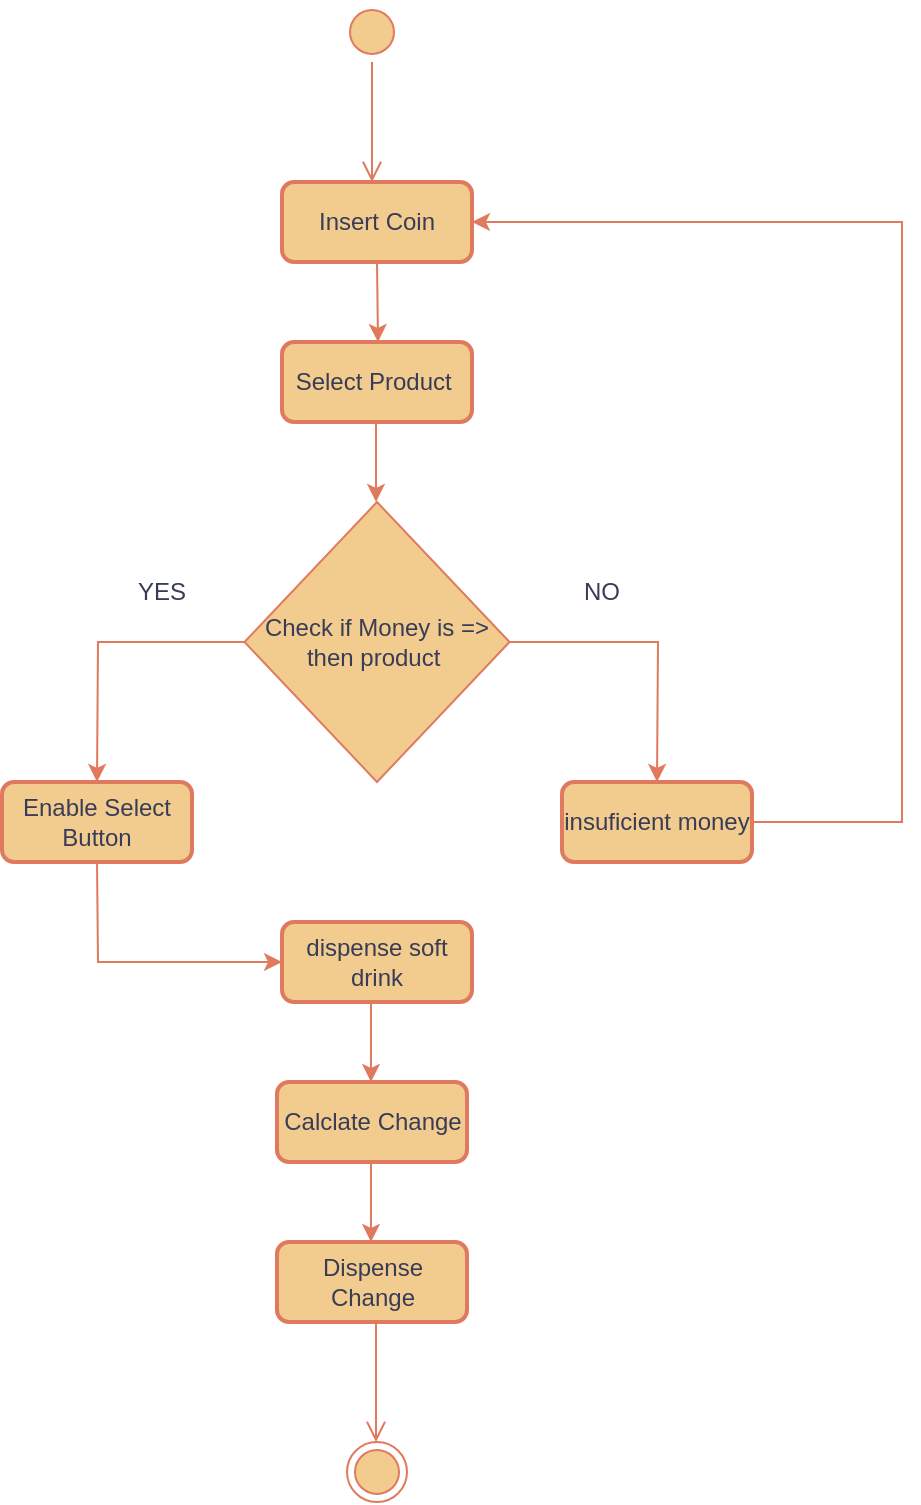 <mxfile version="23.1.5" type="device">
  <diagram name="Page-1" id="e7e014a7-5840-1c2e-5031-d8a46d1fe8dd">
    <mxGraphModel dx="1219" dy="713" grid="1" gridSize="10" guides="1" tooltips="1" connect="1" arrows="1" fold="1" page="1" pageScale="1" pageWidth="1169" pageHeight="826" background="none" math="0" shadow="0">
      <root>
        <mxCell id="0" />
        <mxCell id="1" parent="0" />
        <mxCell id="q2LtuayfPz7vb-qfGDJ4-41" value="" style="ellipse;html=1;shape=startState;fillColor=#F2CC8F;strokeColor=#E07A5F;labelBackgroundColor=none;fontColor=#393C56;" vertex="1" parent="1">
          <mxGeometry x="520" y="30" width="30" height="30" as="geometry" />
        </mxCell>
        <mxCell id="q2LtuayfPz7vb-qfGDJ4-42" value="" style="edgeStyle=orthogonalEdgeStyle;html=1;verticalAlign=bottom;endArrow=open;endSize=8;strokeColor=#E07A5F;rounded=0;labelBackgroundColor=none;fontColor=default;" edge="1" source="q2LtuayfPz7vb-qfGDJ4-41" parent="1">
          <mxGeometry relative="1" as="geometry">
            <mxPoint x="535" y="120" as="targetPoint" />
          </mxGeometry>
        </mxCell>
        <mxCell id="q2LtuayfPz7vb-qfGDJ4-43" value="Insert Coin" style="rounded=1;whiteSpace=wrap;html=1;strokeWidth=2;labelBackgroundColor=none;fillColor=#F2CC8F;strokeColor=#E07A5F;fontColor=#393C56;" vertex="1" parent="1">
          <mxGeometry x="490" y="120" width="95" height="40" as="geometry" />
        </mxCell>
        <mxCell id="q2LtuayfPz7vb-qfGDJ4-44" value="" style="endArrow=classic;html=1;rounded=0;exitX=0.5;exitY=1;exitDx=0;exitDy=0;labelBackgroundColor=none;strokeColor=#E07A5F;fontColor=default;" edge="1" parent="1" source="q2LtuayfPz7vb-qfGDJ4-43">
          <mxGeometry width="50" height="50" relative="1" as="geometry">
            <mxPoint x="500" y="300" as="sourcePoint" />
            <mxPoint x="538" y="200" as="targetPoint" />
          </mxGeometry>
        </mxCell>
        <mxCell id="q2LtuayfPz7vb-qfGDJ4-45" value="Select Product&amp;nbsp;" style="rounded=1;whiteSpace=wrap;html=1;strokeWidth=2;labelBackgroundColor=none;fillColor=#F2CC8F;strokeColor=#E07A5F;fontColor=#393C56;" vertex="1" parent="1">
          <mxGeometry x="490" y="200" width="95" height="40" as="geometry" />
        </mxCell>
        <mxCell id="q2LtuayfPz7vb-qfGDJ4-47" value="" style="endArrow=classic;html=1;rounded=0;exitX=0.5;exitY=1;exitDx=0;exitDy=0;labelBackgroundColor=none;strokeColor=#E07A5F;fontColor=default;" edge="1" parent="1">
          <mxGeometry width="50" height="50" relative="1" as="geometry">
            <mxPoint x="537" y="240" as="sourcePoint" />
            <mxPoint x="537" y="280" as="targetPoint" />
          </mxGeometry>
        </mxCell>
        <mxCell id="q2LtuayfPz7vb-qfGDJ4-49" value="Check if Money is =&amp;gt; then product&amp;nbsp;" style="rhombus;whiteSpace=wrap;html=1;labelBackgroundColor=none;fillColor=#F2CC8F;strokeColor=#E07A5F;fontColor=#393C56;" vertex="1" parent="1">
          <mxGeometry x="471.25" y="280" width="132.5" height="140" as="geometry" />
        </mxCell>
        <mxCell id="q2LtuayfPz7vb-qfGDJ4-50" value="" style="endArrow=classic;html=1;rounded=0;entryX=0.5;entryY=0;entryDx=0;entryDy=0;labelBackgroundColor=none;strokeColor=#E07A5F;fontColor=default;" edge="1" parent="1" target="q2LtuayfPz7vb-qfGDJ4-51">
          <mxGeometry width="50" height="50" relative="1" as="geometry">
            <mxPoint x="603.75" y="350" as="sourcePoint" />
            <mxPoint x="710" y="420" as="targetPoint" />
            <Array as="points">
              <mxPoint x="678" y="350" />
            </Array>
          </mxGeometry>
        </mxCell>
        <mxCell id="q2LtuayfPz7vb-qfGDJ4-51" value="insuficient money" style="rounded=1;whiteSpace=wrap;html=1;strokeWidth=2;labelBackgroundColor=none;fillColor=#F2CC8F;strokeColor=#E07A5F;fontColor=#393C56;" vertex="1" parent="1">
          <mxGeometry x="630" y="420" width="95" height="40" as="geometry" />
        </mxCell>
        <mxCell id="q2LtuayfPz7vb-qfGDJ4-52" value="Enable Select Button" style="rounded=1;whiteSpace=wrap;html=1;strokeWidth=2;labelBackgroundColor=none;fillColor=#F2CC8F;strokeColor=#E07A5F;fontColor=#393C56;" vertex="1" parent="1">
          <mxGeometry x="350" y="420" width="95" height="40" as="geometry" />
        </mxCell>
        <mxCell id="q2LtuayfPz7vb-qfGDJ4-53" value="" style="endArrow=classic;html=1;rounded=0;entryX=0.5;entryY=0;entryDx=0;entryDy=0;labelBackgroundColor=none;strokeColor=#E07A5F;fontColor=default;" edge="1" parent="1" target="q2LtuayfPz7vb-qfGDJ4-52">
          <mxGeometry width="50" height="50" relative="1" as="geometry">
            <mxPoint x="471.25" y="350" as="sourcePoint" />
            <mxPoint x="577.5" y="420" as="targetPoint" />
            <Array as="points">
              <mxPoint x="398" y="350" />
            </Array>
          </mxGeometry>
        </mxCell>
        <mxCell id="q2LtuayfPz7vb-qfGDJ4-54" value="" style="endArrow=classic;html=1;rounded=0;exitX=1;exitY=0.5;exitDx=0;exitDy=0;entryX=1;entryY=0.5;entryDx=0;entryDy=0;labelBackgroundColor=none;strokeColor=#E07A5F;fontColor=default;" edge="1" parent="1" source="q2LtuayfPz7vb-qfGDJ4-51" target="q2LtuayfPz7vb-qfGDJ4-43">
          <mxGeometry width="50" height="50" relative="1" as="geometry">
            <mxPoint x="500" y="300" as="sourcePoint" />
            <mxPoint x="550" y="250" as="targetPoint" />
            <Array as="points">
              <mxPoint x="800" y="440" />
              <mxPoint x="800" y="140" />
            </Array>
          </mxGeometry>
        </mxCell>
        <mxCell id="q2LtuayfPz7vb-qfGDJ4-55" value="dispense soft drink" style="rounded=1;whiteSpace=wrap;html=1;strokeWidth=2;labelBackgroundColor=none;fillColor=#F2CC8F;strokeColor=#E07A5F;fontColor=#393C56;" vertex="1" parent="1">
          <mxGeometry x="490" y="490" width="95" height="40" as="geometry" />
        </mxCell>
        <mxCell id="q2LtuayfPz7vb-qfGDJ4-56" value="" style="endArrow=classic;html=1;rounded=0;exitX=0.5;exitY=1;exitDx=0;exitDy=0;entryX=0;entryY=0.5;entryDx=0;entryDy=0;labelBackgroundColor=none;strokeColor=#E07A5F;fontColor=default;" edge="1" parent="1" source="q2LtuayfPz7vb-qfGDJ4-52" target="q2LtuayfPz7vb-qfGDJ4-55">
          <mxGeometry width="50" height="50" relative="1" as="geometry">
            <mxPoint x="570" y="380" as="sourcePoint" />
            <mxPoint x="620" y="330" as="targetPoint" />
            <Array as="points">
              <mxPoint x="398" y="510" />
            </Array>
          </mxGeometry>
        </mxCell>
        <mxCell id="q2LtuayfPz7vb-qfGDJ4-57" value="" style="endArrow=classic;html=1;rounded=0;exitX=0.5;exitY=1;exitDx=0;exitDy=0;labelBackgroundColor=none;strokeColor=#E07A5F;fontColor=default;" edge="1" parent="1">
          <mxGeometry width="50" height="50" relative="1" as="geometry">
            <mxPoint x="534.5" y="530" as="sourcePoint" />
            <mxPoint x="534.5" y="570" as="targetPoint" />
          </mxGeometry>
        </mxCell>
        <mxCell id="q2LtuayfPz7vb-qfGDJ4-58" value="Calclate Change" style="rounded=1;whiteSpace=wrap;html=1;strokeWidth=2;labelBackgroundColor=none;fillColor=#F2CC8F;strokeColor=#E07A5F;fontColor=#393C56;" vertex="1" parent="1">
          <mxGeometry x="487.5" y="570" width="95" height="40" as="geometry" />
        </mxCell>
        <mxCell id="q2LtuayfPz7vb-qfGDJ4-59" value="" style="endArrow=classic;html=1;rounded=0;exitX=0.5;exitY=1;exitDx=0;exitDy=0;labelBackgroundColor=none;strokeColor=#E07A5F;fontColor=default;" edge="1" parent="1">
          <mxGeometry width="50" height="50" relative="1" as="geometry">
            <mxPoint x="534.5" y="610" as="sourcePoint" />
            <mxPoint x="534.5" y="650" as="targetPoint" />
          </mxGeometry>
        </mxCell>
        <mxCell id="q2LtuayfPz7vb-qfGDJ4-61" value="Dispense Change" style="rounded=1;whiteSpace=wrap;html=1;strokeWidth=2;labelBackgroundColor=none;fillColor=#F2CC8F;strokeColor=#E07A5F;fontColor=#393C56;" vertex="1" parent="1">
          <mxGeometry x="487.5" y="650" width="95" height="40" as="geometry" />
        </mxCell>
        <mxCell id="q2LtuayfPz7vb-qfGDJ4-64" value="" style="edgeStyle=orthogonalEdgeStyle;html=1;verticalAlign=bottom;endArrow=open;endSize=8;strokeColor=#E07A5F;rounded=0;labelBackgroundColor=none;fontColor=default;" edge="1" parent="1">
          <mxGeometry relative="1" as="geometry">
            <mxPoint x="537" y="750" as="targetPoint" />
            <mxPoint x="537" y="690" as="sourcePoint" />
          </mxGeometry>
        </mxCell>
        <mxCell id="q2LtuayfPz7vb-qfGDJ4-66" value="" style="ellipse;html=1;shape=endState;fillColor=#F2CC8F;strokeColor=#E07A5F;labelBackgroundColor=none;fontColor=#393C56;" vertex="1" parent="1">
          <mxGeometry x="522.5" y="750" width="30" height="30" as="geometry" />
        </mxCell>
        <mxCell id="q2LtuayfPz7vb-qfGDJ4-67" value="YES" style="text;html=1;align=center;verticalAlign=middle;whiteSpace=wrap;rounded=0;labelBackgroundColor=none;fontColor=#393C56;" vertex="1" parent="1">
          <mxGeometry x="400" y="310" width="60" height="30" as="geometry" />
        </mxCell>
        <mxCell id="q2LtuayfPz7vb-qfGDJ4-68" value="NO" style="text;html=1;align=center;verticalAlign=middle;whiteSpace=wrap;rounded=0;labelBackgroundColor=none;fontColor=#393C56;" vertex="1" parent="1">
          <mxGeometry x="620" y="310" width="60" height="30" as="geometry" />
        </mxCell>
      </root>
    </mxGraphModel>
  </diagram>
</mxfile>

